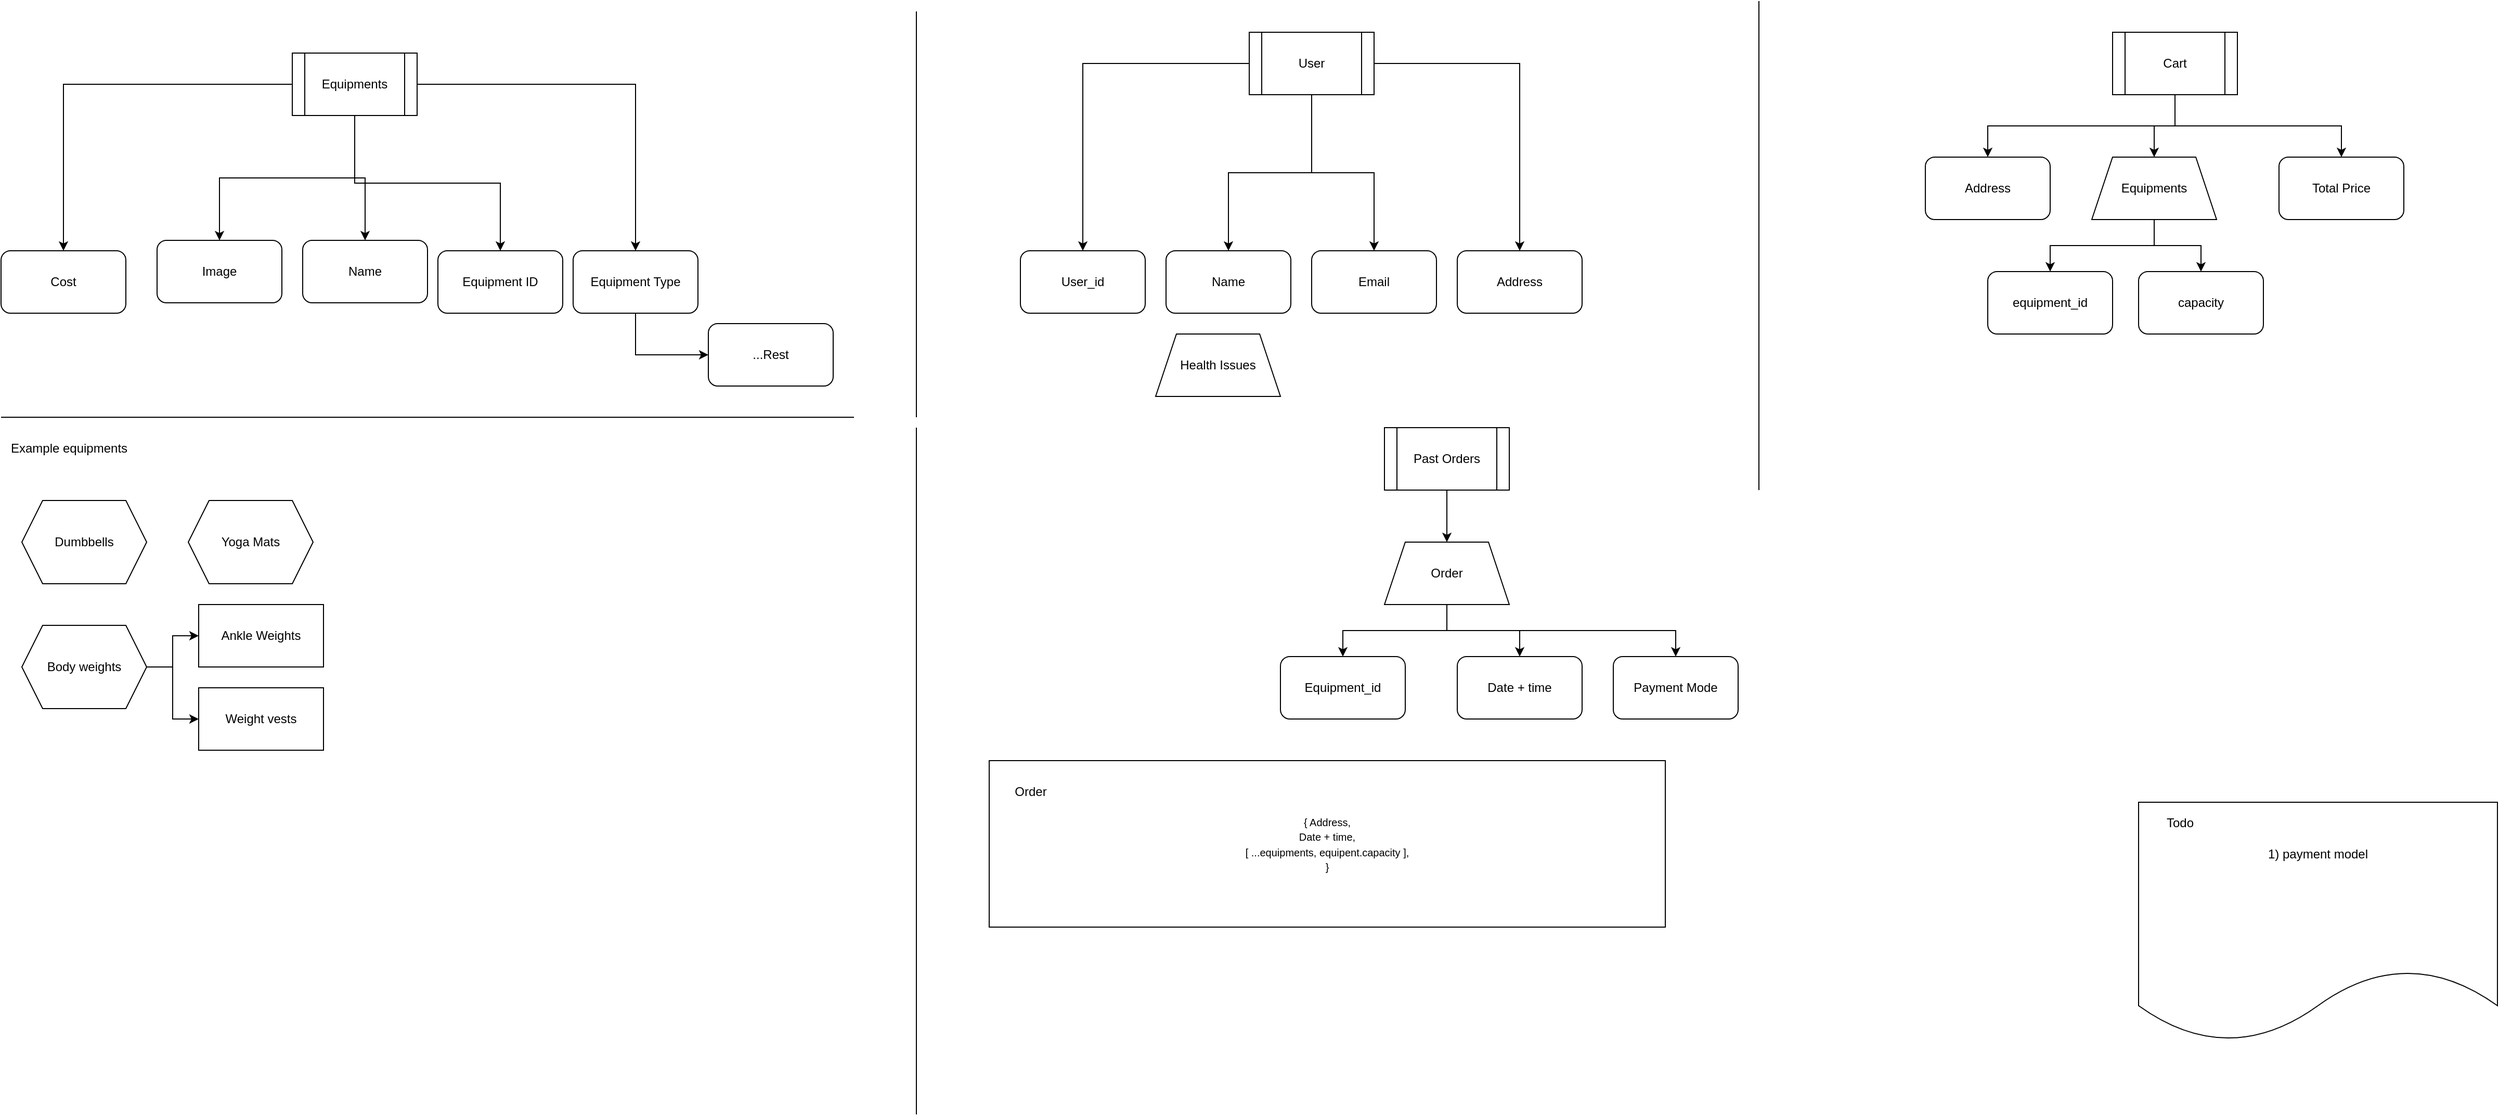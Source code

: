 <mxfile version="14.5.1" type="github">
  <diagram id="waXFQ8dzQsIIY04ZReRM" name="Page-1">
    <mxGraphModel dx="1406" dy="726" grid="1" gridSize="10" guides="1" tooltips="1" connect="1" arrows="1" fold="1" page="1" pageScale="1" pageWidth="850" pageHeight="1100" math="0" shadow="0">
      <root>
        <mxCell id="0" />
        <mxCell id="1" parent="0" />
        <mxCell id="mpBOs6Y1X-cj8bdfCXrv-73" style="edgeStyle=orthogonalEdgeStyle;rounded=0;orthogonalLoop=1;jettySize=auto;html=1;entryX=0.5;entryY=0;entryDx=0;entryDy=0;" edge="1" parent="1" source="mpBOs6Y1X-cj8bdfCXrv-2" target="mpBOs6Y1X-cj8bdfCXrv-3">
          <mxGeometry relative="1" as="geometry" />
        </mxCell>
        <mxCell id="mpBOs6Y1X-cj8bdfCXrv-74" style="edgeStyle=orthogonalEdgeStyle;rounded=0;orthogonalLoop=1;jettySize=auto;html=1;exitX=0.5;exitY=1;exitDx=0;exitDy=0;entryX=0.5;entryY=0;entryDx=0;entryDy=0;" edge="1" parent="1" source="mpBOs6Y1X-cj8bdfCXrv-2" target="mpBOs6Y1X-cj8bdfCXrv-4">
          <mxGeometry relative="1" as="geometry" />
        </mxCell>
        <mxCell id="mpBOs6Y1X-cj8bdfCXrv-75" style="edgeStyle=orthogonalEdgeStyle;rounded=0;orthogonalLoop=1;jettySize=auto;html=1;exitX=0.5;exitY=1;exitDx=0;exitDy=0;" edge="1" parent="1" source="mpBOs6Y1X-cj8bdfCXrv-2" target="mpBOs6Y1X-cj8bdfCXrv-5">
          <mxGeometry relative="1" as="geometry" />
        </mxCell>
        <mxCell id="mpBOs6Y1X-cj8bdfCXrv-76" style="edgeStyle=orthogonalEdgeStyle;rounded=0;orthogonalLoop=1;jettySize=auto;html=1;exitX=0.5;exitY=1;exitDx=0;exitDy=0;" edge="1" parent="1" source="mpBOs6Y1X-cj8bdfCXrv-2" target="mpBOs6Y1X-cj8bdfCXrv-6">
          <mxGeometry relative="1" as="geometry" />
        </mxCell>
        <mxCell id="mpBOs6Y1X-cj8bdfCXrv-77" style="edgeStyle=orthogonalEdgeStyle;rounded=0;orthogonalLoop=1;jettySize=auto;html=1;entryX=0.5;entryY=0;entryDx=0;entryDy=0;" edge="1" parent="1" source="mpBOs6Y1X-cj8bdfCXrv-2" target="mpBOs6Y1X-cj8bdfCXrv-19">
          <mxGeometry relative="1" as="geometry" />
        </mxCell>
        <mxCell id="mpBOs6Y1X-cj8bdfCXrv-2" value="Equipments" style="shape=process;whiteSpace=wrap;html=1;backgroundOutline=1;" vertex="1" parent="1">
          <mxGeometry x="290" y="50" width="120" height="60" as="geometry" />
        </mxCell>
        <mxCell id="mpBOs6Y1X-cj8bdfCXrv-3" value="Cost" style="rounded=1;whiteSpace=wrap;html=1;" vertex="1" parent="1">
          <mxGeometry x="10" y="240" width="120" height="60" as="geometry" />
        </mxCell>
        <mxCell id="mpBOs6Y1X-cj8bdfCXrv-4" value="Image" style="rounded=1;whiteSpace=wrap;html=1;" vertex="1" parent="1">
          <mxGeometry x="160" y="230" width="120" height="60" as="geometry" />
        </mxCell>
        <mxCell id="mpBOs6Y1X-cj8bdfCXrv-5" value="Name" style="rounded=1;whiteSpace=wrap;html=1;" vertex="1" parent="1">
          <mxGeometry x="300" y="230" width="120" height="60" as="geometry" />
        </mxCell>
        <mxCell id="mpBOs6Y1X-cj8bdfCXrv-6" value="Equipment ID" style="rounded=1;whiteSpace=wrap;html=1;" vertex="1" parent="1">
          <mxGeometry x="430" y="240" width="120" height="60" as="geometry" />
        </mxCell>
        <mxCell id="mpBOs6Y1X-cj8bdfCXrv-7" value="...Rest" style="rounded=1;whiteSpace=wrap;html=1;" vertex="1" parent="1">
          <mxGeometry x="690" y="310" width="120" height="60" as="geometry" />
        </mxCell>
        <mxCell id="mpBOs6Y1X-cj8bdfCXrv-8" value="" style="endArrow=none;html=1;" edge="1" parent="1">
          <mxGeometry width="50" height="50" relative="1" as="geometry">
            <mxPoint x="10" y="400" as="sourcePoint" />
            <mxPoint x="830" y="400" as="targetPoint" />
          </mxGeometry>
        </mxCell>
        <mxCell id="mpBOs6Y1X-cj8bdfCXrv-9" value="Example equipments&lt;br&gt;" style="text;html=1;align=center;verticalAlign=middle;resizable=0;points=[];autosize=1;" vertex="1" parent="1">
          <mxGeometry x="10" y="420" width="130" height="20" as="geometry" />
        </mxCell>
        <mxCell id="mpBOs6Y1X-cj8bdfCXrv-10" value="Dumbbells" style="shape=hexagon;perimeter=hexagonPerimeter2;whiteSpace=wrap;html=1;fixedSize=1;" vertex="1" parent="1">
          <mxGeometry x="30" y="480" width="120" height="80" as="geometry" />
        </mxCell>
        <mxCell id="mpBOs6Y1X-cj8bdfCXrv-16" style="edgeStyle=orthogonalEdgeStyle;rounded=0;orthogonalLoop=1;jettySize=auto;html=1;entryX=0;entryY=0.5;entryDx=0;entryDy=0;" edge="1" parent="1" source="mpBOs6Y1X-cj8bdfCXrv-11" target="mpBOs6Y1X-cj8bdfCXrv-14">
          <mxGeometry relative="1" as="geometry" />
        </mxCell>
        <mxCell id="mpBOs6Y1X-cj8bdfCXrv-17" style="edgeStyle=orthogonalEdgeStyle;rounded=0;orthogonalLoop=1;jettySize=auto;html=1;exitX=1;exitY=0.5;exitDx=0;exitDy=0;entryX=0;entryY=0.5;entryDx=0;entryDy=0;" edge="1" parent="1" source="mpBOs6Y1X-cj8bdfCXrv-11" target="mpBOs6Y1X-cj8bdfCXrv-15">
          <mxGeometry relative="1" as="geometry" />
        </mxCell>
        <mxCell id="mpBOs6Y1X-cj8bdfCXrv-11" value="Body weights" style="shape=hexagon;perimeter=hexagonPerimeter2;whiteSpace=wrap;html=1;fixedSize=1;" vertex="1" parent="1">
          <mxGeometry x="30" y="600" width="120" height="80" as="geometry" />
        </mxCell>
        <mxCell id="mpBOs6Y1X-cj8bdfCXrv-14" value="Ankle Weights" style="rounded=0;whiteSpace=wrap;html=1;" vertex="1" parent="1">
          <mxGeometry x="200" y="580" width="120" height="60" as="geometry" />
        </mxCell>
        <mxCell id="mpBOs6Y1X-cj8bdfCXrv-15" value="Weight vests" style="rounded=0;whiteSpace=wrap;html=1;" vertex="1" parent="1">
          <mxGeometry x="200" y="660" width="120" height="60" as="geometry" />
        </mxCell>
        <mxCell id="mpBOs6Y1X-cj8bdfCXrv-18" value="Yoga Mats" style="shape=hexagon;perimeter=hexagonPerimeter2;whiteSpace=wrap;html=1;fixedSize=1;" vertex="1" parent="1">
          <mxGeometry x="190" y="480" width="120" height="80" as="geometry" />
        </mxCell>
        <mxCell id="mpBOs6Y1X-cj8bdfCXrv-20" style="edgeStyle=orthogonalEdgeStyle;rounded=0;orthogonalLoop=1;jettySize=auto;html=1;entryX=0;entryY=0.5;entryDx=0;entryDy=0;" edge="1" parent="1" source="mpBOs6Y1X-cj8bdfCXrv-19" target="mpBOs6Y1X-cj8bdfCXrv-7">
          <mxGeometry relative="1" as="geometry">
            <Array as="points">
              <mxPoint x="620" y="340" />
            </Array>
          </mxGeometry>
        </mxCell>
        <mxCell id="mpBOs6Y1X-cj8bdfCXrv-19" value="Equipment Type" style="rounded=1;whiteSpace=wrap;html=1;" vertex="1" parent="1">
          <mxGeometry x="560" y="240" width="120" height="60" as="geometry" />
        </mxCell>
        <mxCell id="mpBOs6Y1X-cj8bdfCXrv-24" value="" style="endArrow=none;html=1;" edge="1" parent="1">
          <mxGeometry width="50" height="50" relative="1" as="geometry">
            <mxPoint x="890" y="400" as="sourcePoint" />
            <mxPoint x="890" y="10" as="targetPoint" />
          </mxGeometry>
        </mxCell>
        <mxCell id="mpBOs6Y1X-cj8bdfCXrv-65" style="edgeStyle=orthogonalEdgeStyle;rounded=0;orthogonalLoop=1;jettySize=auto;html=1;" edge="1" parent="1" source="mpBOs6Y1X-cj8bdfCXrv-25" target="mpBOs6Y1X-cj8bdfCXrv-33">
          <mxGeometry relative="1" as="geometry" />
        </mxCell>
        <mxCell id="mpBOs6Y1X-cj8bdfCXrv-66" style="edgeStyle=orthogonalEdgeStyle;rounded=0;orthogonalLoop=1;jettySize=auto;html=1;entryX=0.5;entryY=0;entryDx=0;entryDy=0;" edge="1" parent="1" source="mpBOs6Y1X-cj8bdfCXrv-25" target="mpBOs6Y1X-cj8bdfCXrv-26">
          <mxGeometry relative="1" as="geometry" />
        </mxCell>
        <mxCell id="mpBOs6Y1X-cj8bdfCXrv-67" style="edgeStyle=orthogonalEdgeStyle;rounded=0;orthogonalLoop=1;jettySize=auto;html=1;exitX=0.5;exitY=1;exitDx=0;exitDy=0;entryX=0.5;entryY=0;entryDx=0;entryDy=0;" edge="1" parent="1" source="mpBOs6Y1X-cj8bdfCXrv-25" target="mpBOs6Y1X-cj8bdfCXrv-29">
          <mxGeometry relative="1" as="geometry" />
        </mxCell>
        <mxCell id="mpBOs6Y1X-cj8bdfCXrv-68" style="edgeStyle=orthogonalEdgeStyle;rounded=0;orthogonalLoop=1;jettySize=auto;html=1;entryX=0.5;entryY=0;entryDx=0;entryDy=0;" edge="1" parent="1" source="mpBOs6Y1X-cj8bdfCXrv-25" target="mpBOs6Y1X-cj8bdfCXrv-32">
          <mxGeometry relative="1" as="geometry" />
        </mxCell>
        <mxCell id="mpBOs6Y1X-cj8bdfCXrv-25" value="User" style="shape=process;whiteSpace=wrap;html=1;backgroundOutline=1;" vertex="1" parent="1">
          <mxGeometry x="1210" y="30" width="120" height="60" as="geometry" />
        </mxCell>
        <mxCell id="mpBOs6Y1X-cj8bdfCXrv-26" value="Name" style="rounded=1;whiteSpace=wrap;html=1;" vertex="1" parent="1">
          <mxGeometry x="1130" y="240" width="120" height="60" as="geometry" />
        </mxCell>
        <mxCell id="mpBOs6Y1X-cj8bdfCXrv-29" value="Email" style="rounded=1;whiteSpace=wrap;html=1;" vertex="1" parent="1">
          <mxGeometry x="1270" y="240" width="120" height="60" as="geometry" />
        </mxCell>
        <mxCell id="mpBOs6Y1X-cj8bdfCXrv-31" value="Health Issues" style="shape=trapezoid;perimeter=trapezoidPerimeter;whiteSpace=wrap;html=1;fixedSize=1;" vertex="1" parent="1">
          <mxGeometry x="1120" y="320" width="120" height="60" as="geometry" />
        </mxCell>
        <mxCell id="mpBOs6Y1X-cj8bdfCXrv-32" value="Address" style="rounded=1;whiteSpace=wrap;html=1;" vertex="1" parent="1">
          <mxGeometry x="1410" y="240" width="120" height="60" as="geometry" />
        </mxCell>
        <mxCell id="mpBOs6Y1X-cj8bdfCXrv-33" value="User_id" style="rounded=1;whiteSpace=wrap;html=1;" vertex="1" parent="1">
          <mxGeometry x="990" y="240" width="120" height="60" as="geometry" />
        </mxCell>
        <mxCell id="mpBOs6Y1X-cj8bdfCXrv-35" value="" style="endArrow=none;html=1;" edge="1" parent="1">
          <mxGeometry width="50" height="50" relative="1" as="geometry">
            <mxPoint x="1700" y="470" as="sourcePoint" />
            <mxPoint x="1700" as="targetPoint" />
          </mxGeometry>
        </mxCell>
        <mxCell id="mpBOs6Y1X-cj8bdfCXrv-47" style="edgeStyle=orthogonalEdgeStyle;rounded=0;orthogonalLoop=1;jettySize=auto;html=1;" edge="1" parent="1" source="mpBOs6Y1X-cj8bdfCXrv-41" target="mpBOs6Y1X-cj8bdfCXrv-42">
          <mxGeometry relative="1" as="geometry" />
        </mxCell>
        <mxCell id="mpBOs6Y1X-cj8bdfCXrv-41" value="Past Orders" style="shape=process;whiteSpace=wrap;html=1;backgroundOutline=1;" vertex="1" parent="1">
          <mxGeometry x="1340" y="410" width="120" height="60" as="geometry" />
        </mxCell>
        <mxCell id="mpBOs6Y1X-cj8bdfCXrv-45" style="edgeStyle=orthogonalEdgeStyle;rounded=0;orthogonalLoop=1;jettySize=auto;html=1;exitX=0.5;exitY=1;exitDx=0;exitDy=0;" edge="1" parent="1" source="mpBOs6Y1X-cj8bdfCXrv-42" target="mpBOs6Y1X-cj8bdfCXrv-43">
          <mxGeometry relative="1" as="geometry" />
        </mxCell>
        <mxCell id="mpBOs6Y1X-cj8bdfCXrv-46" style="edgeStyle=orthogonalEdgeStyle;rounded=0;orthogonalLoop=1;jettySize=auto;html=1;exitX=0.5;exitY=1;exitDx=0;exitDy=0;entryX=0.5;entryY=0;entryDx=0;entryDy=0;" edge="1" parent="1" source="mpBOs6Y1X-cj8bdfCXrv-42" target="mpBOs6Y1X-cj8bdfCXrv-44">
          <mxGeometry relative="1" as="geometry">
            <mxPoint x="1470" y="620" as="targetPoint" />
          </mxGeometry>
        </mxCell>
        <mxCell id="mpBOs6Y1X-cj8bdfCXrv-64" style="edgeStyle=orthogonalEdgeStyle;rounded=0;orthogonalLoop=1;jettySize=auto;html=1;exitX=0.5;exitY=1;exitDx=0;exitDy=0;entryX=0.5;entryY=0;entryDx=0;entryDy=0;" edge="1" parent="1" source="mpBOs6Y1X-cj8bdfCXrv-42" target="mpBOs6Y1X-cj8bdfCXrv-63">
          <mxGeometry relative="1" as="geometry" />
        </mxCell>
        <mxCell id="mpBOs6Y1X-cj8bdfCXrv-42" value="Order" style="shape=trapezoid;perimeter=trapezoidPerimeter;whiteSpace=wrap;html=1;fixedSize=1;" vertex="1" parent="1">
          <mxGeometry x="1340" y="520" width="120" height="60" as="geometry" />
        </mxCell>
        <mxCell id="mpBOs6Y1X-cj8bdfCXrv-43" value="Equipment_id" style="rounded=1;whiteSpace=wrap;html=1;" vertex="1" parent="1">
          <mxGeometry x="1240" y="630" width="120" height="60" as="geometry" />
        </mxCell>
        <mxCell id="mpBOs6Y1X-cj8bdfCXrv-44" value="Date + time" style="rounded=1;whiteSpace=wrap;html=1;" vertex="1" parent="1">
          <mxGeometry x="1410" y="630" width="120" height="60" as="geometry" />
        </mxCell>
        <mxCell id="mpBOs6Y1X-cj8bdfCXrv-59" style="edgeStyle=orthogonalEdgeStyle;rounded=0;orthogonalLoop=1;jettySize=auto;html=1;exitX=0.5;exitY=1;exitDx=0;exitDy=0;entryX=0.5;entryY=0;entryDx=0;entryDy=0;" edge="1" parent="1" source="mpBOs6Y1X-cj8bdfCXrv-48" target="mpBOs6Y1X-cj8bdfCXrv-51">
          <mxGeometry relative="1" as="geometry" />
        </mxCell>
        <mxCell id="mpBOs6Y1X-cj8bdfCXrv-60" style="edgeStyle=orthogonalEdgeStyle;rounded=0;orthogonalLoop=1;jettySize=auto;html=1;exitX=0.5;exitY=1;exitDx=0;exitDy=0;entryX=0.5;entryY=0;entryDx=0;entryDy=0;" edge="1" parent="1" source="mpBOs6Y1X-cj8bdfCXrv-48" target="mpBOs6Y1X-cj8bdfCXrv-53">
          <mxGeometry relative="1" as="geometry" />
        </mxCell>
        <mxCell id="mpBOs6Y1X-cj8bdfCXrv-62" style="edgeStyle=orthogonalEdgeStyle;rounded=0;orthogonalLoop=1;jettySize=auto;html=1;exitX=0.5;exitY=1;exitDx=0;exitDy=0;entryX=0.5;entryY=0;entryDx=0;entryDy=0;" edge="1" parent="1" source="mpBOs6Y1X-cj8bdfCXrv-48" target="mpBOs6Y1X-cj8bdfCXrv-61">
          <mxGeometry relative="1" as="geometry" />
        </mxCell>
        <mxCell id="mpBOs6Y1X-cj8bdfCXrv-48" value="Cart" style="shape=process;whiteSpace=wrap;html=1;backgroundOutline=1;" vertex="1" parent="1">
          <mxGeometry x="2040" y="30" width="120" height="60" as="geometry" />
        </mxCell>
        <mxCell id="mpBOs6Y1X-cj8bdfCXrv-49" value="&lt;font size=&quot;1&quot;&gt;{ Address,&lt;br&gt;Date + time,&lt;br&gt;[ ...equipments, equipent.capacity ],&lt;br&gt;}&lt;br&gt;&lt;/font&gt;" style="rounded=0;whiteSpace=wrap;html=1;" vertex="1" parent="1">
          <mxGeometry x="960" y="730" width="650" height="160" as="geometry" />
        </mxCell>
        <mxCell id="mpBOs6Y1X-cj8bdfCXrv-50" value="Order" style="text;html=1;strokeColor=none;fillColor=none;align=center;verticalAlign=middle;whiteSpace=wrap;rounded=0;" vertex="1" parent="1">
          <mxGeometry x="980" y="750" width="40" height="20" as="geometry" />
        </mxCell>
        <mxCell id="mpBOs6Y1X-cj8bdfCXrv-51" value="Address" style="rounded=1;whiteSpace=wrap;html=1;" vertex="1" parent="1">
          <mxGeometry x="1860" y="150" width="120" height="60" as="geometry" />
        </mxCell>
        <mxCell id="mpBOs6Y1X-cj8bdfCXrv-57" style="edgeStyle=orthogonalEdgeStyle;rounded=0;orthogonalLoop=1;jettySize=auto;html=1;exitX=0.5;exitY=1;exitDx=0;exitDy=0;entryX=0.5;entryY=0;entryDx=0;entryDy=0;" edge="1" parent="1" source="mpBOs6Y1X-cj8bdfCXrv-53" target="mpBOs6Y1X-cj8bdfCXrv-54">
          <mxGeometry relative="1" as="geometry" />
        </mxCell>
        <mxCell id="mpBOs6Y1X-cj8bdfCXrv-58" style="edgeStyle=orthogonalEdgeStyle;rounded=0;orthogonalLoop=1;jettySize=auto;html=1;exitX=0.5;exitY=1;exitDx=0;exitDy=0;entryX=0.5;entryY=0;entryDx=0;entryDy=0;" edge="1" parent="1" source="mpBOs6Y1X-cj8bdfCXrv-53" target="mpBOs6Y1X-cj8bdfCXrv-55">
          <mxGeometry relative="1" as="geometry" />
        </mxCell>
        <mxCell id="mpBOs6Y1X-cj8bdfCXrv-53" value="Equipments" style="shape=trapezoid;perimeter=trapezoidPerimeter;whiteSpace=wrap;html=1;fixedSize=1;" vertex="1" parent="1">
          <mxGeometry x="2020" y="150" width="120" height="60" as="geometry" />
        </mxCell>
        <mxCell id="mpBOs6Y1X-cj8bdfCXrv-54" value="equipment_id" style="rounded=1;whiteSpace=wrap;html=1;" vertex="1" parent="1">
          <mxGeometry x="1920" y="260" width="120" height="60" as="geometry" />
        </mxCell>
        <mxCell id="mpBOs6Y1X-cj8bdfCXrv-55" value="capacity" style="rounded=1;whiteSpace=wrap;html=1;" vertex="1" parent="1">
          <mxGeometry x="2065" y="260" width="120" height="60" as="geometry" />
        </mxCell>
        <mxCell id="mpBOs6Y1X-cj8bdfCXrv-61" value="Total Price" style="rounded=1;whiteSpace=wrap;html=1;" vertex="1" parent="1">
          <mxGeometry x="2200" y="150" width="120" height="60" as="geometry" />
        </mxCell>
        <mxCell id="mpBOs6Y1X-cj8bdfCXrv-63" value="Payment Mode" style="rounded=1;whiteSpace=wrap;html=1;" vertex="1" parent="1">
          <mxGeometry x="1560" y="630" width="120" height="60" as="geometry" />
        </mxCell>
        <mxCell id="mpBOs6Y1X-cj8bdfCXrv-69" value="" style="shape=document;whiteSpace=wrap;html=1;boundedLbl=1;" vertex="1" parent="1">
          <mxGeometry x="2065" y="770" width="345" height="230" as="geometry" />
        </mxCell>
        <mxCell id="mpBOs6Y1X-cj8bdfCXrv-70" value="Todo" style="text;html=1;strokeColor=none;fillColor=none;align=center;verticalAlign=middle;whiteSpace=wrap;rounded=0;" vertex="1" parent="1">
          <mxGeometry x="2085" y="780" width="40" height="20" as="geometry" />
        </mxCell>
        <mxCell id="mpBOs6Y1X-cj8bdfCXrv-71" value="1) payment model" style="text;html=1;strokeColor=none;fillColor=none;align=center;verticalAlign=middle;whiteSpace=wrap;rounded=0;" vertex="1" parent="1">
          <mxGeometry x="2105" y="810" width="265" height="20" as="geometry" />
        </mxCell>
        <mxCell id="mpBOs6Y1X-cj8bdfCXrv-72" value="" style="endArrow=none;html=1;" edge="1" parent="1">
          <mxGeometry width="50" height="50" relative="1" as="geometry">
            <mxPoint x="890" y="1070" as="sourcePoint" />
            <mxPoint x="890" y="410" as="targetPoint" />
          </mxGeometry>
        </mxCell>
      </root>
    </mxGraphModel>
  </diagram>
</mxfile>
